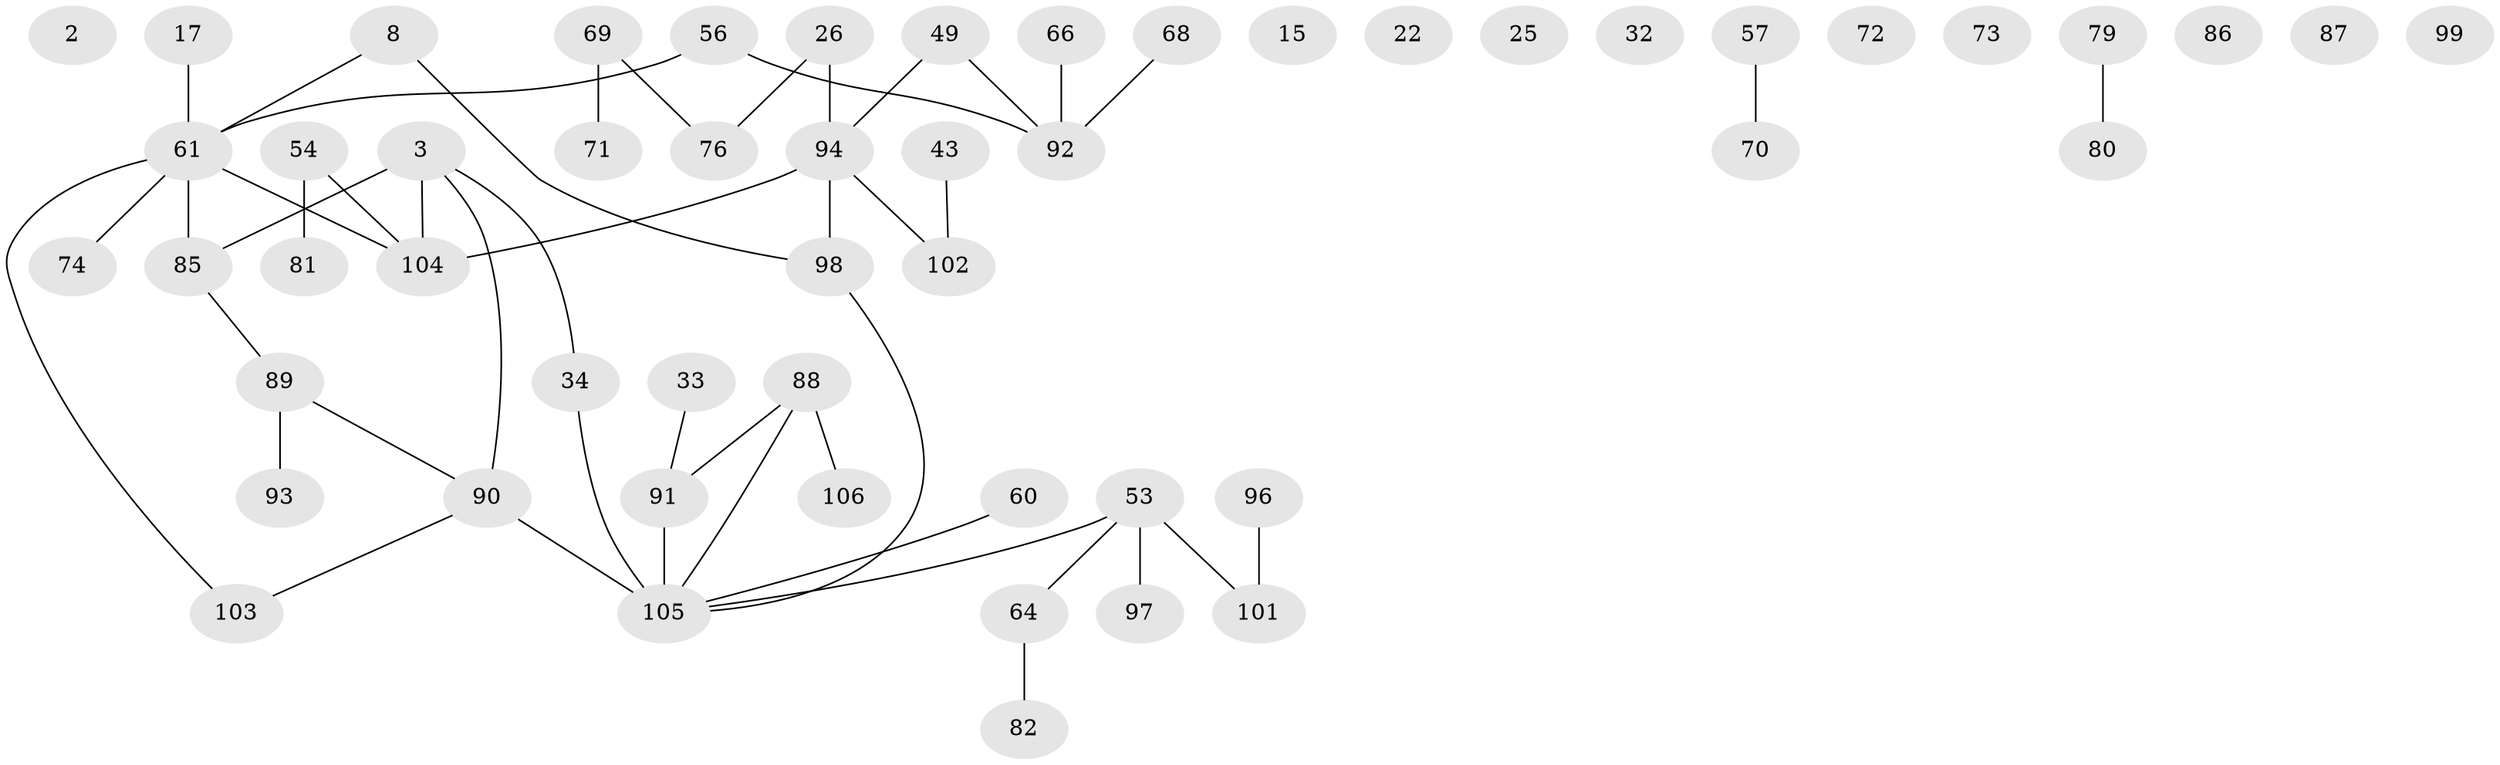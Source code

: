 // original degree distribution, {1: 0.24528301886792453, 0: 0.08490566037735849, 5: 0.018867924528301886, 2: 0.32075471698113206, 3: 0.20754716981132076, 4: 0.11320754716981132, 6: 0.009433962264150943}
// Generated by graph-tools (version 1.1) at 2025/40/03/09/25 04:40:45]
// undirected, 53 vertices, 48 edges
graph export_dot {
graph [start="1"]
  node [color=gray90,style=filled];
  2;
  3;
  8 [super="+7"];
  15;
  17;
  22;
  25;
  26;
  32;
  33;
  34 [super="+10+16"];
  43;
  49;
  53;
  54 [super="+48"];
  56;
  57;
  60 [super="+18+21"];
  61 [super="+11+31"];
  64;
  66;
  68;
  69;
  70;
  71;
  72 [super="+1+4"];
  73;
  74;
  76 [super="+47+6"];
  79;
  80 [super="+36"];
  81 [super="+19"];
  82 [super="+40"];
  85 [super="+28"];
  86;
  87;
  88 [super="+30"];
  89 [super="+27+41+63+78+75"];
  90 [super="+77"];
  91 [super="+42"];
  92;
  93;
  94 [super="+13"];
  96;
  97;
  98 [super="+84+83"];
  99;
  101 [super="+37"];
  102;
  103;
  104 [super="+29+39+58"];
  105 [super="+62+67+100"];
  106 [super="+20"];
  3 -- 34;
  3 -- 85 [weight=2];
  3 -- 90;
  3 -- 104;
  8 -- 61;
  8 -- 98;
  17 -- 61;
  26 -- 76;
  26 -- 94 [weight=2];
  33 -- 91;
  34 -- 105;
  43 -- 102;
  49 -- 92;
  49 -- 94;
  53 -- 64;
  53 -- 97;
  53 -- 101;
  53 -- 105;
  54 -- 81 [weight=2];
  54 -- 104;
  56 -- 61;
  56 -- 92;
  57 -- 70;
  60 -- 105;
  61 -- 103;
  61 -- 74 [weight=2];
  61 -- 85;
  61 -- 104;
  64 -- 82;
  66 -- 92;
  68 -- 92;
  69 -- 71;
  69 -- 76;
  79 -- 80;
  85 -- 89;
  88 -- 106;
  88 -- 105;
  88 -- 91 [weight=2];
  89 -- 90;
  89 -- 93;
  90 -- 103;
  90 -- 105 [weight=3];
  91 -- 105 [weight=2];
  94 -- 98 [weight=3];
  94 -- 102;
  94 -- 104;
  96 -- 101;
  98 -- 105 [weight=2];
}
